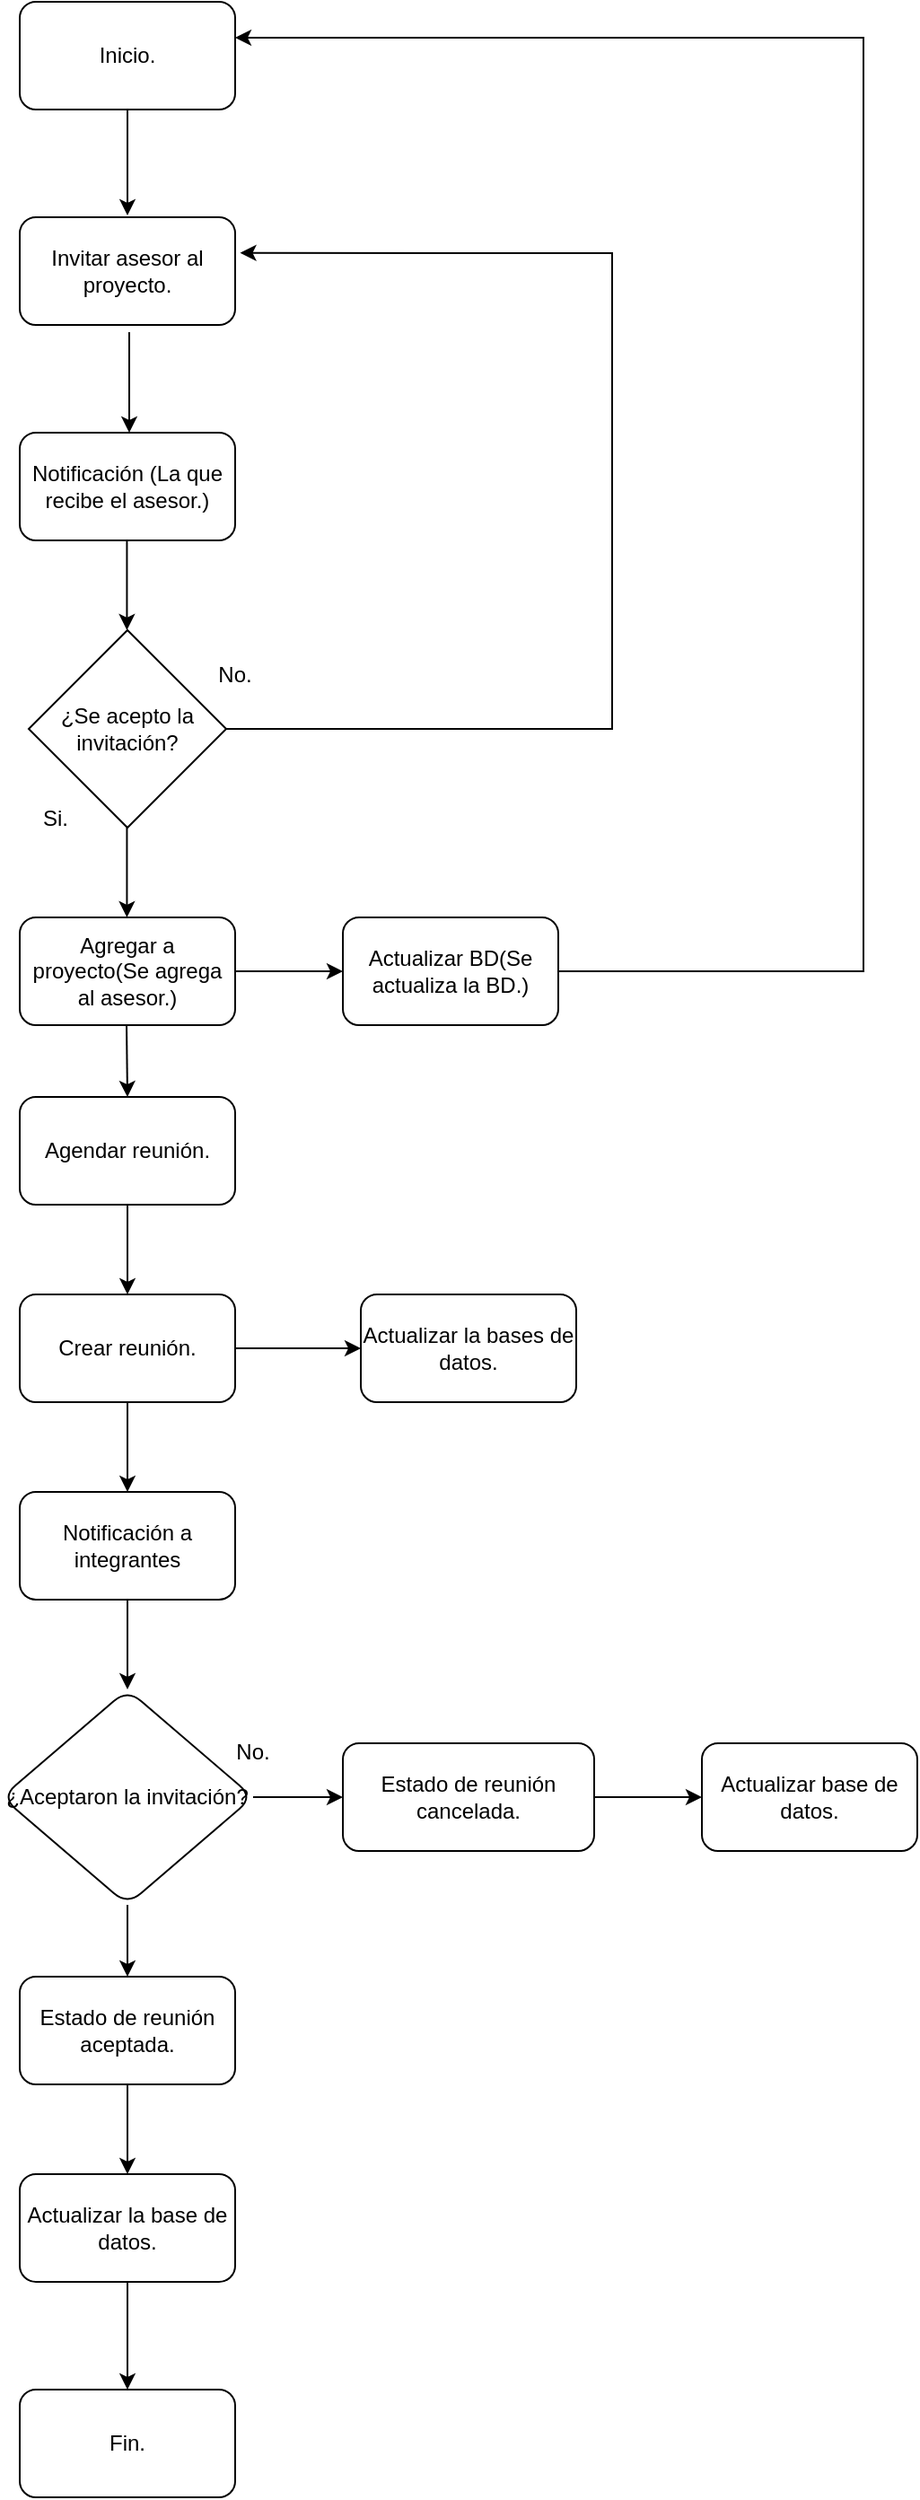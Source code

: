 <mxfile version="24.7.17">
  <diagram name="Página-1" id="EbuJSc-vs1enz9WR0nu7">
    <mxGraphModel dx="2093" dy="900" grid="1" gridSize="10" guides="1" tooltips="1" connect="1" arrows="1" fold="1" page="1" pageScale="1" pageWidth="827" pageHeight="1169" math="0" shadow="0">
      <root>
        <mxCell id="0" />
        <mxCell id="1" parent="0" />
        <mxCell id="G91ZU0PX3mvlqJctJaQP-1" value="Inicio." style="rounded=1;whiteSpace=wrap;html=1;" vertex="1" parent="1">
          <mxGeometry x="190" y="120" width="120" height="60" as="geometry" />
        </mxCell>
        <mxCell id="G91ZU0PX3mvlqJctJaQP-2" value="Invitar asesor al proyecto." style="rounded=1;whiteSpace=wrap;html=1;" vertex="1" parent="1">
          <mxGeometry x="190" y="240" width="120" height="60" as="geometry" />
        </mxCell>
        <mxCell id="G91ZU0PX3mvlqJctJaQP-4" value="" style="endArrow=classic;html=1;rounded=0;exitX=0.5;exitY=1;exitDx=0;exitDy=0;" edge="1" parent="1" source="G91ZU0PX3mvlqJctJaQP-1">
          <mxGeometry width="50" height="50" relative="1" as="geometry">
            <mxPoint x="250" y="190" as="sourcePoint" />
            <mxPoint x="250" y="239" as="targetPoint" />
          </mxGeometry>
        </mxCell>
        <mxCell id="G91ZU0PX3mvlqJctJaQP-5" value="Notificación (La que recibe el asesor.)" style="rounded=1;whiteSpace=wrap;html=1;" vertex="1" parent="1">
          <mxGeometry x="190" y="360" width="120" height="60" as="geometry" />
        </mxCell>
        <mxCell id="G91ZU0PX3mvlqJctJaQP-6" value="" style="endArrow=classic;html=1;rounded=0;" edge="1" parent="1">
          <mxGeometry width="50" height="50" relative="1" as="geometry">
            <mxPoint x="251" y="304" as="sourcePoint" />
            <mxPoint x="251" y="360" as="targetPoint" />
            <Array as="points" />
          </mxGeometry>
        </mxCell>
        <mxCell id="G91ZU0PX3mvlqJctJaQP-7" value="¿Se acepto la invitación?" style="rhombus;whiteSpace=wrap;html=1;" vertex="1" parent="1">
          <mxGeometry x="195" y="470" width="110" height="110" as="geometry" />
        </mxCell>
        <mxCell id="G91ZU0PX3mvlqJctJaQP-8" value="" style="endArrow=classic;html=1;rounded=0;exitX=1;exitY=0.5;exitDx=0;exitDy=0;entryX=1.023;entryY=0.331;entryDx=0;entryDy=0;entryPerimeter=0;" edge="1" parent="1" source="G91ZU0PX3mvlqJctJaQP-7" target="G91ZU0PX3mvlqJctJaQP-2">
          <mxGeometry width="50" height="50" relative="1" as="geometry">
            <mxPoint x="300" y="530" as="sourcePoint" />
            <mxPoint x="380" y="525" as="targetPoint" />
            <Array as="points">
              <mxPoint x="520" y="525" />
              <mxPoint x="520" y="260" />
            </Array>
          </mxGeometry>
        </mxCell>
        <mxCell id="G91ZU0PX3mvlqJctJaQP-9" value="No." style="text;html=1;align=center;verticalAlign=middle;whiteSpace=wrap;rounded=0;" vertex="1" parent="1">
          <mxGeometry x="280" y="480" width="60" height="30" as="geometry" />
        </mxCell>
        <mxCell id="G91ZU0PX3mvlqJctJaQP-10" value="" style="endArrow=classic;html=1;rounded=0;" edge="1" parent="1">
          <mxGeometry width="50" height="50" relative="1" as="geometry">
            <mxPoint x="249.71" y="420" as="sourcePoint" />
            <mxPoint x="249.71" y="470" as="targetPoint" />
          </mxGeometry>
        </mxCell>
        <mxCell id="G91ZU0PX3mvlqJctJaQP-11" value="" style="endArrow=classic;html=1;rounded=0;" edge="1" parent="1">
          <mxGeometry width="50" height="50" relative="1" as="geometry">
            <mxPoint x="249.71" y="580" as="sourcePoint" />
            <mxPoint x="249.71" y="630" as="targetPoint" />
          </mxGeometry>
        </mxCell>
        <mxCell id="G91ZU0PX3mvlqJctJaQP-12" value="Si." style="text;html=1;align=center;verticalAlign=middle;whiteSpace=wrap;rounded=0;" vertex="1" parent="1">
          <mxGeometry x="180" y="560" width="60" height="30" as="geometry" />
        </mxCell>
        <mxCell id="G91ZU0PX3mvlqJctJaQP-13" value="Agregar a proyecto(Se agrega al asesor.)" style="rounded=1;whiteSpace=wrap;html=1;" vertex="1" parent="1">
          <mxGeometry x="190" y="630" width="120" height="60" as="geometry" />
        </mxCell>
        <mxCell id="G91ZU0PX3mvlqJctJaQP-14" value="" style="endArrow=classic;html=1;rounded=0;" edge="1" parent="1">
          <mxGeometry width="50" height="50" relative="1" as="geometry">
            <mxPoint x="310" y="660" as="sourcePoint" />
            <mxPoint x="370" y="660" as="targetPoint" />
            <Array as="points" />
          </mxGeometry>
        </mxCell>
        <mxCell id="G91ZU0PX3mvlqJctJaQP-15" value="Actualizar BD(Se actualiza la BD.)" style="rounded=1;whiteSpace=wrap;html=1;" vertex="1" parent="1">
          <mxGeometry x="370" y="630" width="120" height="60" as="geometry" />
        </mxCell>
        <mxCell id="G91ZU0PX3mvlqJctJaQP-16" value="" style="endArrow=classic;html=1;rounded=0;entryX=1;entryY=0.333;entryDx=0;entryDy=0;entryPerimeter=0;" edge="1" parent="1" target="G91ZU0PX3mvlqJctJaQP-1">
          <mxGeometry width="50" height="50" relative="1" as="geometry">
            <mxPoint x="490" y="660" as="sourcePoint" />
            <mxPoint x="660" y="200" as="targetPoint" />
            <Array as="points">
              <mxPoint x="660" y="660" />
              <mxPoint x="660" y="140" />
            </Array>
          </mxGeometry>
        </mxCell>
        <mxCell id="G91ZU0PX3mvlqJctJaQP-17" value="" style="endArrow=classic;html=1;rounded=0;" edge="1" parent="1">
          <mxGeometry width="50" height="50" relative="1" as="geometry">
            <mxPoint x="249.5" y="690" as="sourcePoint" />
            <mxPoint x="250" y="730" as="targetPoint" />
          </mxGeometry>
        </mxCell>
        <mxCell id="G91ZU0PX3mvlqJctJaQP-20" value="" style="edgeStyle=orthogonalEdgeStyle;rounded=0;orthogonalLoop=1;jettySize=auto;html=1;" edge="1" parent="1" source="G91ZU0PX3mvlqJctJaQP-18" target="G91ZU0PX3mvlqJctJaQP-19">
          <mxGeometry relative="1" as="geometry" />
        </mxCell>
        <mxCell id="G91ZU0PX3mvlqJctJaQP-18" value="Agendar reunión." style="rounded=1;whiteSpace=wrap;html=1;" vertex="1" parent="1">
          <mxGeometry x="190" y="730" width="120" height="60" as="geometry" />
        </mxCell>
        <mxCell id="G91ZU0PX3mvlqJctJaQP-22" value="" style="edgeStyle=orthogonalEdgeStyle;rounded=0;orthogonalLoop=1;jettySize=auto;html=1;" edge="1" parent="1" source="G91ZU0PX3mvlqJctJaQP-19" target="G91ZU0PX3mvlqJctJaQP-21">
          <mxGeometry relative="1" as="geometry" />
        </mxCell>
        <mxCell id="G91ZU0PX3mvlqJctJaQP-24" value="" style="edgeStyle=orthogonalEdgeStyle;rounded=0;orthogonalLoop=1;jettySize=auto;html=1;" edge="1" parent="1" source="G91ZU0PX3mvlqJctJaQP-19" target="G91ZU0PX3mvlqJctJaQP-23">
          <mxGeometry relative="1" as="geometry" />
        </mxCell>
        <mxCell id="G91ZU0PX3mvlqJctJaQP-19" value="Crear reunión." style="whiteSpace=wrap;html=1;rounded=1;" vertex="1" parent="1">
          <mxGeometry x="190" y="840" width="120" height="60" as="geometry" />
        </mxCell>
        <mxCell id="G91ZU0PX3mvlqJctJaQP-21" value="Actualizar la bases de datos." style="whiteSpace=wrap;html=1;rounded=1;" vertex="1" parent="1">
          <mxGeometry x="380" y="840" width="120" height="60" as="geometry" />
        </mxCell>
        <mxCell id="G91ZU0PX3mvlqJctJaQP-26" value="" style="edgeStyle=orthogonalEdgeStyle;rounded=0;orthogonalLoop=1;jettySize=auto;html=1;" edge="1" parent="1" source="G91ZU0PX3mvlqJctJaQP-23" target="G91ZU0PX3mvlqJctJaQP-25">
          <mxGeometry relative="1" as="geometry" />
        </mxCell>
        <mxCell id="G91ZU0PX3mvlqJctJaQP-23" value="Notificación a integrantes" style="whiteSpace=wrap;html=1;rounded=1;" vertex="1" parent="1">
          <mxGeometry x="190" y="950" width="120" height="60" as="geometry" />
        </mxCell>
        <mxCell id="G91ZU0PX3mvlqJctJaQP-32" value="" style="edgeStyle=orthogonalEdgeStyle;rounded=0;orthogonalLoop=1;jettySize=auto;html=1;" edge="1" parent="1" source="G91ZU0PX3mvlqJctJaQP-25" target="G91ZU0PX3mvlqJctJaQP-31">
          <mxGeometry relative="1" as="geometry" />
        </mxCell>
        <mxCell id="G91ZU0PX3mvlqJctJaQP-37" value="" style="edgeStyle=orthogonalEdgeStyle;rounded=0;orthogonalLoop=1;jettySize=auto;html=1;" edge="1" parent="1" source="G91ZU0PX3mvlqJctJaQP-25" target="G91ZU0PX3mvlqJctJaQP-36">
          <mxGeometry relative="1" as="geometry" />
        </mxCell>
        <mxCell id="G91ZU0PX3mvlqJctJaQP-25" value="¿Aceptaron la invitación?" style="rhombus;whiteSpace=wrap;html=1;rounded=1;" vertex="1" parent="1">
          <mxGeometry x="180" y="1060" width="140" height="120" as="geometry" />
        </mxCell>
        <mxCell id="G91ZU0PX3mvlqJctJaQP-27" value="No." style="text;html=1;align=center;verticalAlign=middle;whiteSpace=wrap;rounded=0;" vertex="1" parent="1">
          <mxGeometry x="290" y="1080" width="60" height="30" as="geometry" />
        </mxCell>
        <mxCell id="G91ZU0PX3mvlqJctJaQP-35" value="" style="edgeStyle=orthogonalEdgeStyle;rounded=0;orthogonalLoop=1;jettySize=auto;html=1;" edge="1" parent="1" source="G91ZU0PX3mvlqJctJaQP-31" target="G91ZU0PX3mvlqJctJaQP-34">
          <mxGeometry relative="1" as="geometry" />
        </mxCell>
        <mxCell id="G91ZU0PX3mvlqJctJaQP-31" value="Estado de reunión cancelada." style="whiteSpace=wrap;html=1;rounded=1;" vertex="1" parent="1">
          <mxGeometry x="370" y="1090" width="140" height="60" as="geometry" />
        </mxCell>
        <mxCell id="G91ZU0PX3mvlqJctJaQP-34" value="Actualizar base de datos." style="whiteSpace=wrap;html=1;rounded=1;" vertex="1" parent="1">
          <mxGeometry x="570" y="1090" width="120" height="60" as="geometry" />
        </mxCell>
        <mxCell id="G91ZU0PX3mvlqJctJaQP-39" value="" style="edgeStyle=orthogonalEdgeStyle;rounded=0;orthogonalLoop=1;jettySize=auto;html=1;" edge="1" parent="1" source="G91ZU0PX3mvlqJctJaQP-36" target="G91ZU0PX3mvlqJctJaQP-38">
          <mxGeometry relative="1" as="geometry" />
        </mxCell>
        <mxCell id="G91ZU0PX3mvlqJctJaQP-36" value="Estado de reunión aceptada." style="whiteSpace=wrap;html=1;rounded=1;" vertex="1" parent="1">
          <mxGeometry x="190" y="1220" width="120" height="60" as="geometry" />
        </mxCell>
        <mxCell id="G91ZU0PX3mvlqJctJaQP-41" value="" style="edgeStyle=orthogonalEdgeStyle;rounded=0;orthogonalLoop=1;jettySize=auto;html=1;" edge="1" parent="1" source="G91ZU0PX3mvlqJctJaQP-38" target="G91ZU0PX3mvlqJctJaQP-40">
          <mxGeometry relative="1" as="geometry" />
        </mxCell>
        <mxCell id="G91ZU0PX3mvlqJctJaQP-38" value="Actualizar la base de datos." style="whiteSpace=wrap;html=1;rounded=1;" vertex="1" parent="1">
          <mxGeometry x="190" y="1330" width="120" height="60" as="geometry" />
        </mxCell>
        <mxCell id="G91ZU0PX3mvlqJctJaQP-40" value="Fin." style="whiteSpace=wrap;html=1;rounded=1;" vertex="1" parent="1">
          <mxGeometry x="190" y="1450" width="120" height="60" as="geometry" />
        </mxCell>
      </root>
    </mxGraphModel>
  </diagram>
</mxfile>

